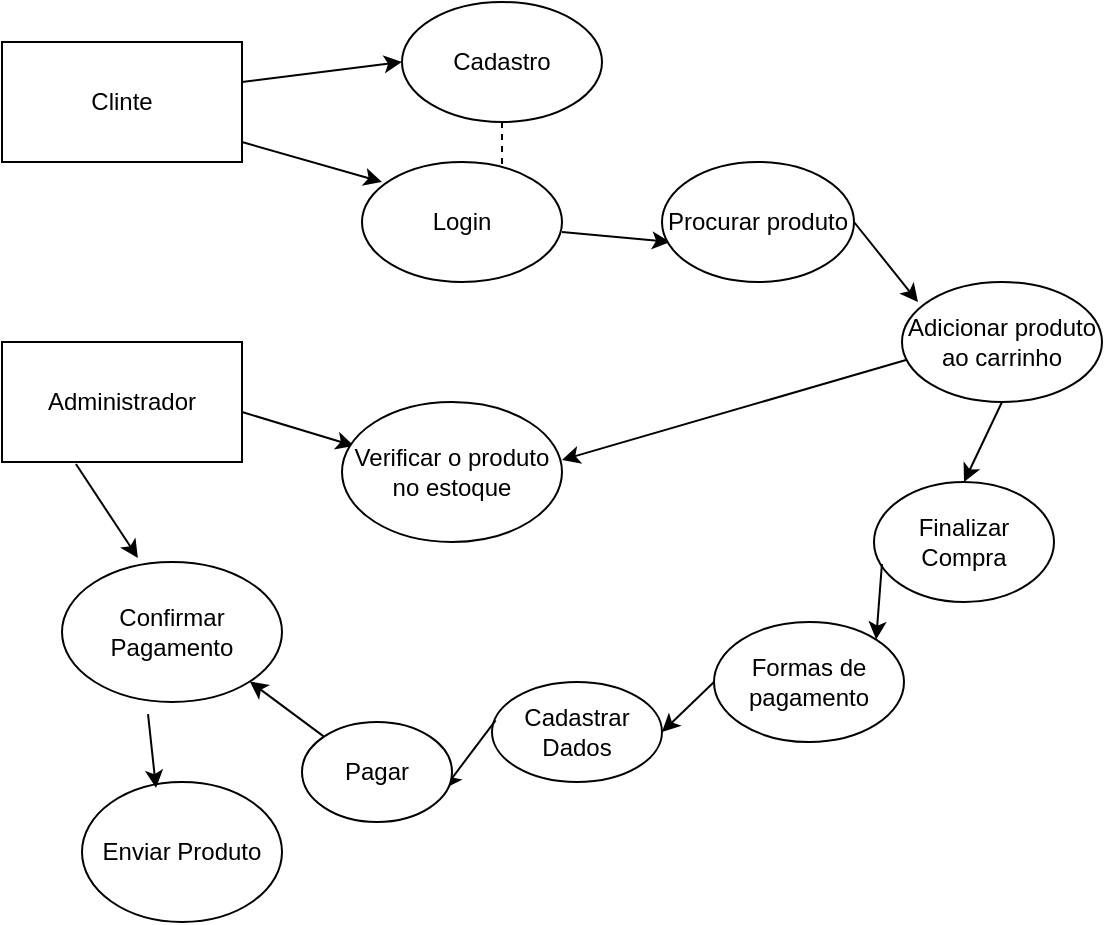 <mxfile version="21.3.2" type="google">
  <diagram name="Página-1" id="vPxHCxNjAsCI3XiNhEDE">
    <mxGraphModel dx="954" dy="594" grid="1" gridSize="10" guides="1" tooltips="1" connect="1" arrows="1" fold="1" page="1" pageScale="1" pageWidth="827" pageHeight="1169" math="0" shadow="0">
      <root>
        <mxCell id="0" />
        <mxCell id="1" parent="0" />
        <mxCell id="Jrii94dBgEtvmJZv5gz_-2" value="Clinte" style="rounded=0;whiteSpace=wrap;html=1;" vertex="1" parent="1">
          <mxGeometry x="10" y="50" width="120" height="60" as="geometry" />
        </mxCell>
        <mxCell id="Jrii94dBgEtvmJZv5gz_-9" value="" style="endArrow=classic;html=1;rounded=0;" edge="1" parent="1">
          <mxGeometry width="50" height="50" relative="1" as="geometry">
            <mxPoint x="130" y="70" as="sourcePoint" />
            <mxPoint x="210" y="60" as="targetPoint" />
            <Array as="points" />
          </mxGeometry>
        </mxCell>
        <mxCell id="Jrii94dBgEtvmJZv5gz_-10" value="" style="endArrow=classic;html=1;rounded=0;" edge="1" parent="1">
          <mxGeometry width="50" height="50" relative="1" as="geometry">
            <mxPoint x="130" y="100" as="sourcePoint" />
            <mxPoint x="200" y="120" as="targetPoint" />
            <Array as="points" />
          </mxGeometry>
        </mxCell>
        <mxCell id="Jrii94dBgEtvmJZv5gz_-11" value="Cadastro" style="ellipse;whiteSpace=wrap;html=1;" vertex="1" parent="1">
          <mxGeometry x="210" y="30" width="100" height="60" as="geometry" />
        </mxCell>
        <mxCell id="Jrii94dBgEtvmJZv5gz_-12" value="Login" style="ellipse;whiteSpace=wrap;html=1;" vertex="1" parent="1">
          <mxGeometry x="190" y="110" width="100" height="60" as="geometry" />
        </mxCell>
        <mxCell id="Jrii94dBgEtvmJZv5gz_-13" value="" style="endArrow=none;dashed=1;html=1;rounded=0;exitX=0.7;exitY=0.017;exitDx=0;exitDy=0;exitPerimeter=0;" edge="1" parent="1" source="Jrii94dBgEtvmJZv5gz_-12">
          <mxGeometry width="50" height="50" relative="1" as="geometry">
            <mxPoint x="230" y="120" as="sourcePoint" />
            <mxPoint x="260" y="90" as="targetPoint" />
            <Array as="points">
              <mxPoint x="260" y="100" />
            </Array>
          </mxGeometry>
        </mxCell>
        <mxCell id="Jrii94dBgEtvmJZv5gz_-15" value="" style="endArrow=classic;html=1;rounded=0;entryX=0.042;entryY=0.667;entryDx=0;entryDy=0;entryPerimeter=0;" edge="1" parent="1" target="Jrii94dBgEtvmJZv5gz_-16">
          <mxGeometry width="50" height="50" relative="1" as="geometry">
            <mxPoint x="290" y="145" as="sourcePoint" />
            <mxPoint x="360" y="130" as="targetPoint" />
          </mxGeometry>
        </mxCell>
        <mxCell id="Jrii94dBgEtvmJZv5gz_-16" value="Procurar produto" style="ellipse;whiteSpace=wrap;html=1;" vertex="1" parent="1">
          <mxGeometry x="340" y="110" width="96" height="60" as="geometry" />
        </mxCell>
        <mxCell id="Jrii94dBgEtvmJZv5gz_-17" value="" style="endArrow=classic;html=1;rounded=0;entryX=0.08;entryY=0.167;entryDx=0;entryDy=0;entryPerimeter=0;exitX=1;exitY=0.5;exitDx=0;exitDy=0;" edge="1" parent="1" source="Jrii94dBgEtvmJZv5gz_-16" target="Jrii94dBgEtvmJZv5gz_-19">
          <mxGeometry width="50" height="50" relative="1" as="geometry">
            <mxPoint x="440" y="133" as="sourcePoint" />
            <mxPoint x="480" y="160" as="targetPoint" />
            <Array as="points" />
          </mxGeometry>
        </mxCell>
        <mxCell id="Jrii94dBgEtvmJZv5gz_-19" value="Adicionar produto ao carrinho" style="ellipse;whiteSpace=wrap;html=1;" vertex="1" parent="1">
          <mxGeometry x="460" y="170" width="100" height="60" as="geometry" />
        </mxCell>
        <mxCell id="Jrii94dBgEtvmJZv5gz_-20" value="" style="endArrow=classic;html=1;rounded=0;entryX=0.5;entryY=0;entryDx=0;entryDy=0;exitX=0.5;exitY=1;exitDx=0;exitDy=0;" edge="1" parent="1" source="Jrii94dBgEtvmJZv5gz_-19" target="Jrii94dBgEtvmJZv5gz_-21">
          <mxGeometry width="50" height="50" relative="1" as="geometry">
            <mxPoint x="570" y="183" as="sourcePoint" />
            <mxPoint x="610" y="210" as="targetPoint" />
            <Array as="points" />
          </mxGeometry>
        </mxCell>
        <mxCell id="Jrii94dBgEtvmJZv5gz_-21" value="Finalizar Compra" style="ellipse;whiteSpace=wrap;html=1;" vertex="1" parent="1">
          <mxGeometry x="446" y="270" width="90" height="60" as="geometry" />
        </mxCell>
        <mxCell id="Jrii94dBgEtvmJZv5gz_-22" value="" style="endArrow=classic;html=1;rounded=0;entryX=1;entryY=0;entryDx=0;entryDy=0;exitX=0.044;exitY=0.683;exitDx=0;exitDy=0;exitPerimeter=0;" edge="1" parent="1" source="Jrii94dBgEtvmJZv5gz_-21" target="Jrii94dBgEtvmJZv5gz_-23">
          <mxGeometry width="50" height="50" relative="1" as="geometry">
            <mxPoint x="644.5" y="260" as="sourcePoint" />
            <mxPoint x="645" y="300" as="targetPoint" />
          </mxGeometry>
        </mxCell>
        <mxCell id="Jrii94dBgEtvmJZv5gz_-23" value="Formas de pagamento" style="ellipse;whiteSpace=wrap;html=1;" vertex="1" parent="1">
          <mxGeometry x="366" y="340" width="95" height="60" as="geometry" />
        </mxCell>
        <mxCell id="Jrii94dBgEtvmJZv5gz_-25" value="Administrador" style="rounded=0;whiteSpace=wrap;html=1;" vertex="1" parent="1">
          <mxGeometry x="10" y="200" width="120" height="60" as="geometry" />
        </mxCell>
        <mxCell id="Jrii94dBgEtvmJZv5gz_-26" value="" style="endArrow=classic;html=1;rounded=0;entryX=0.055;entryY=0.314;entryDx=0;entryDy=0;entryPerimeter=0;" edge="1" parent="1" target="Jrii94dBgEtvmJZv5gz_-27">
          <mxGeometry width="50" height="50" relative="1" as="geometry">
            <mxPoint x="130" y="235" as="sourcePoint" />
            <mxPoint x="190" y="240" as="targetPoint" />
            <Array as="points" />
          </mxGeometry>
        </mxCell>
        <mxCell id="Jrii94dBgEtvmJZv5gz_-27" value="Verificar o produto no estoque" style="ellipse;whiteSpace=wrap;html=1;" vertex="1" parent="1">
          <mxGeometry x="180" y="230" width="110" height="70" as="geometry" />
        </mxCell>
        <mxCell id="Jrii94dBgEtvmJZv5gz_-28" value="" style="endArrow=classic;html=1;rounded=0;entryX=1;entryY=0.414;entryDx=0;entryDy=0;entryPerimeter=0;exitX=0.02;exitY=0.65;exitDx=0;exitDy=0;exitPerimeter=0;" edge="1" parent="1" source="Jrii94dBgEtvmJZv5gz_-19" target="Jrii94dBgEtvmJZv5gz_-27">
          <mxGeometry width="50" height="50" relative="1" as="geometry">
            <mxPoint x="420" y="230" as="sourcePoint" />
            <mxPoint x="470" y="180" as="targetPoint" />
          </mxGeometry>
        </mxCell>
        <mxCell id="Jrii94dBgEtvmJZv5gz_-30" value="" style="endArrow=classic;html=1;rounded=0;exitX=0;exitY=0.5;exitDx=0;exitDy=0;entryX=1;entryY=0.5;entryDx=0;entryDy=0;" edge="1" parent="1" source="Jrii94dBgEtvmJZv5gz_-23" target="Jrii94dBgEtvmJZv5gz_-32">
          <mxGeometry width="50" height="50" relative="1" as="geometry">
            <mxPoint x="340" y="360" as="sourcePoint" />
            <mxPoint x="340" y="370" as="targetPoint" />
          </mxGeometry>
        </mxCell>
        <mxCell id="Jrii94dBgEtvmJZv5gz_-32" value="Cadastrar Dados" style="ellipse;whiteSpace=wrap;html=1;" vertex="1" parent="1">
          <mxGeometry x="255" y="370" width="85" height="50" as="geometry" />
        </mxCell>
        <mxCell id="Jrii94dBgEtvmJZv5gz_-33" value="" style="endArrow=classic;html=1;rounded=0;exitX=0.021;exitY=0.383;exitDx=0;exitDy=0;exitPerimeter=0;entryX=0.947;entryY=0.667;entryDx=0;entryDy=0;entryPerimeter=0;" edge="1" parent="1" source="Jrii94dBgEtvmJZv5gz_-32" target="Jrii94dBgEtvmJZv5gz_-35">
          <mxGeometry width="50" height="50" relative="1" as="geometry">
            <mxPoint x="260" y="390" as="sourcePoint" />
            <mxPoint x="230" y="380" as="targetPoint" />
          </mxGeometry>
        </mxCell>
        <mxCell id="Jrii94dBgEtvmJZv5gz_-35" value="Pagar" style="ellipse;whiteSpace=wrap;html=1;" vertex="1" parent="1">
          <mxGeometry x="160" y="390" width="75" height="50" as="geometry" />
        </mxCell>
        <mxCell id="Jrii94dBgEtvmJZv5gz_-36" value="Confirmar Pagamento" style="ellipse;whiteSpace=wrap;html=1;" vertex="1" parent="1">
          <mxGeometry x="40" y="310" width="110" height="70" as="geometry" />
        </mxCell>
        <mxCell id="Jrii94dBgEtvmJZv5gz_-37" value="" style="endArrow=classic;html=1;rounded=0;entryX=0.345;entryY=-0.029;entryDx=0;entryDy=0;entryPerimeter=0;exitX=0.308;exitY=1.017;exitDx=0;exitDy=0;exitPerimeter=0;" edge="1" parent="1" source="Jrii94dBgEtvmJZv5gz_-25" target="Jrii94dBgEtvmJZv5gz_-36">
          <mxGeometry width="50" height="50" relative="1" as="geometry">
            <mxPoint x="60" y="260" as="sourcePoint" />
            <mxPoint x="110" y="210" as="targetPoint" />
          </mxGeometry>
        </mxCell>
        <mxCell id="Jrii94dBgEtvmJZv5gz_-38" value="" style="endArrow=classic;html=1;rounded=0;exitX=0;exitY=0;exitDx=0;exitDy=0;entryX=1;entryY=1;entryDx=0;entryDy=0;" edge="1" parent="1" source="Jrii94dBgEtvmJZv5gz_-35" target="Jrii94dBgEtvmJZv5gz_-36">
          <mxGeometry width="50" height="50" relative="1" as="geometry">
            <mxPoint x="150" y="375" as="sourcePoint" />
            <mxPoint x="124" y="400" as="targetPoint" />
          </mxGeometry>
        </mxCell>
        <mxCell id="Jrii94dBgEtvmJZv5gz_-39" value="Enviar Produto" style="ellipse;whiteSpace=wrap;html=1;" vertex="1" parent="1">
          <mxGeometry x="50" y="420" width="100" height="70" as="geometry" />
        </mxCell>
        <mxCell id="Jrii94dBgEtvmJZv5gz_-40" value="" style="endArrow=classic;html=1;rounded=0;entryX=0.37;entryY=0.043;entryDx=0;entryDy=0;entryPerimeter=0;exitX=0.391;exitY=1.086;exitDx=0;exitDy=0;exitPerimeter=0;" edge="1" parent="1" source="Jrii94dBgEtvmJZv5gz_-36" target="Jrii94dBgEtvmJZv5gz_-39">
          <mxGeometry width="50" height="50" relative="1" as="geometry">
            <mxPoint x="70" y="380" as="sourcePoint" />
            <mxPoint x="101" y="427" as="targetPoint" />
          </mxGeometry>
        </mxCell>
      </root>
    </mxGraphModel>
  </diagram>
</mxfile>
